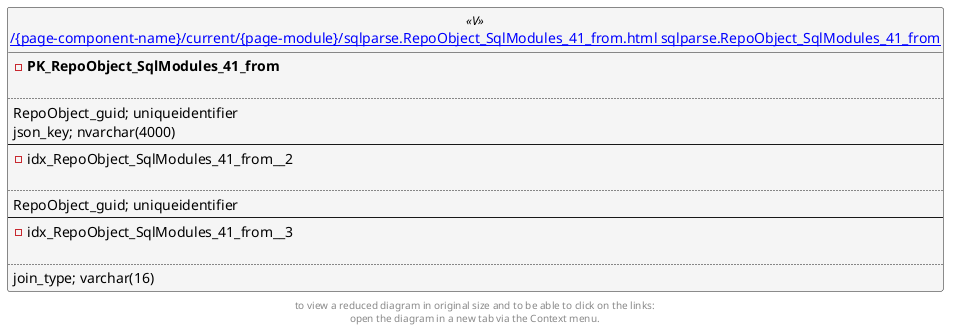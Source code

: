 @startuml
left to right direction
'top to bottom direction
hide circle
'avoide "." issues:
set namespaceSeparator none


skinparam class {
  BackgroundColor White
  BackgroundColor<<FN>> Yellow
  BackgroundColor<<FS>> Yellow
  BackgroundColor<<FT>> LightGray
  BackgroundColor<<IF>> Yellow
  BackgroundColor<<IS>> Yellow
  BackgroundColor<<P>> Aqua
  BackgroundColor<<PC>> Aqua
  BackgroundColor<<SN>> Yellow
  BackgroundColor<<SO>> SlateBlue
  BackgroundColor<<TF>> LightGray
  BackgroundColor<<TR>> Tomato
  BackgroundColor<<U>> White
  BackgroundColor<<V>> WhiteSmoke
  BackgroundColor<<X>> Aqua
}


entity "[[{site-url}/{page-component-name}/current/{page-module}/sqlparse.RepoObject_SqlModules_41_from.html sqlparse.RepoObject_SqlModules_41_from]]" as sqlparse.RepoObject_SqlModules_41_from << V >> {
- **PK_RepoObject_SqlModules_41_from**

..
RepoObject_guid; uniqueidentifier
json_key; nvarchar(4000)
--
- idx_RepoObject_SqlModules_41_from__2

..
RepoObject_guid; uniqueidentifier
--
- idx_RepoObject_SqlModules_41_from__3

..
join_type; varchar(16)
}


footer
to view a reduced diagram in original size and to be able to click on the links:
open the diagram in a new tab via the Context menu.
end footer

@enduml

